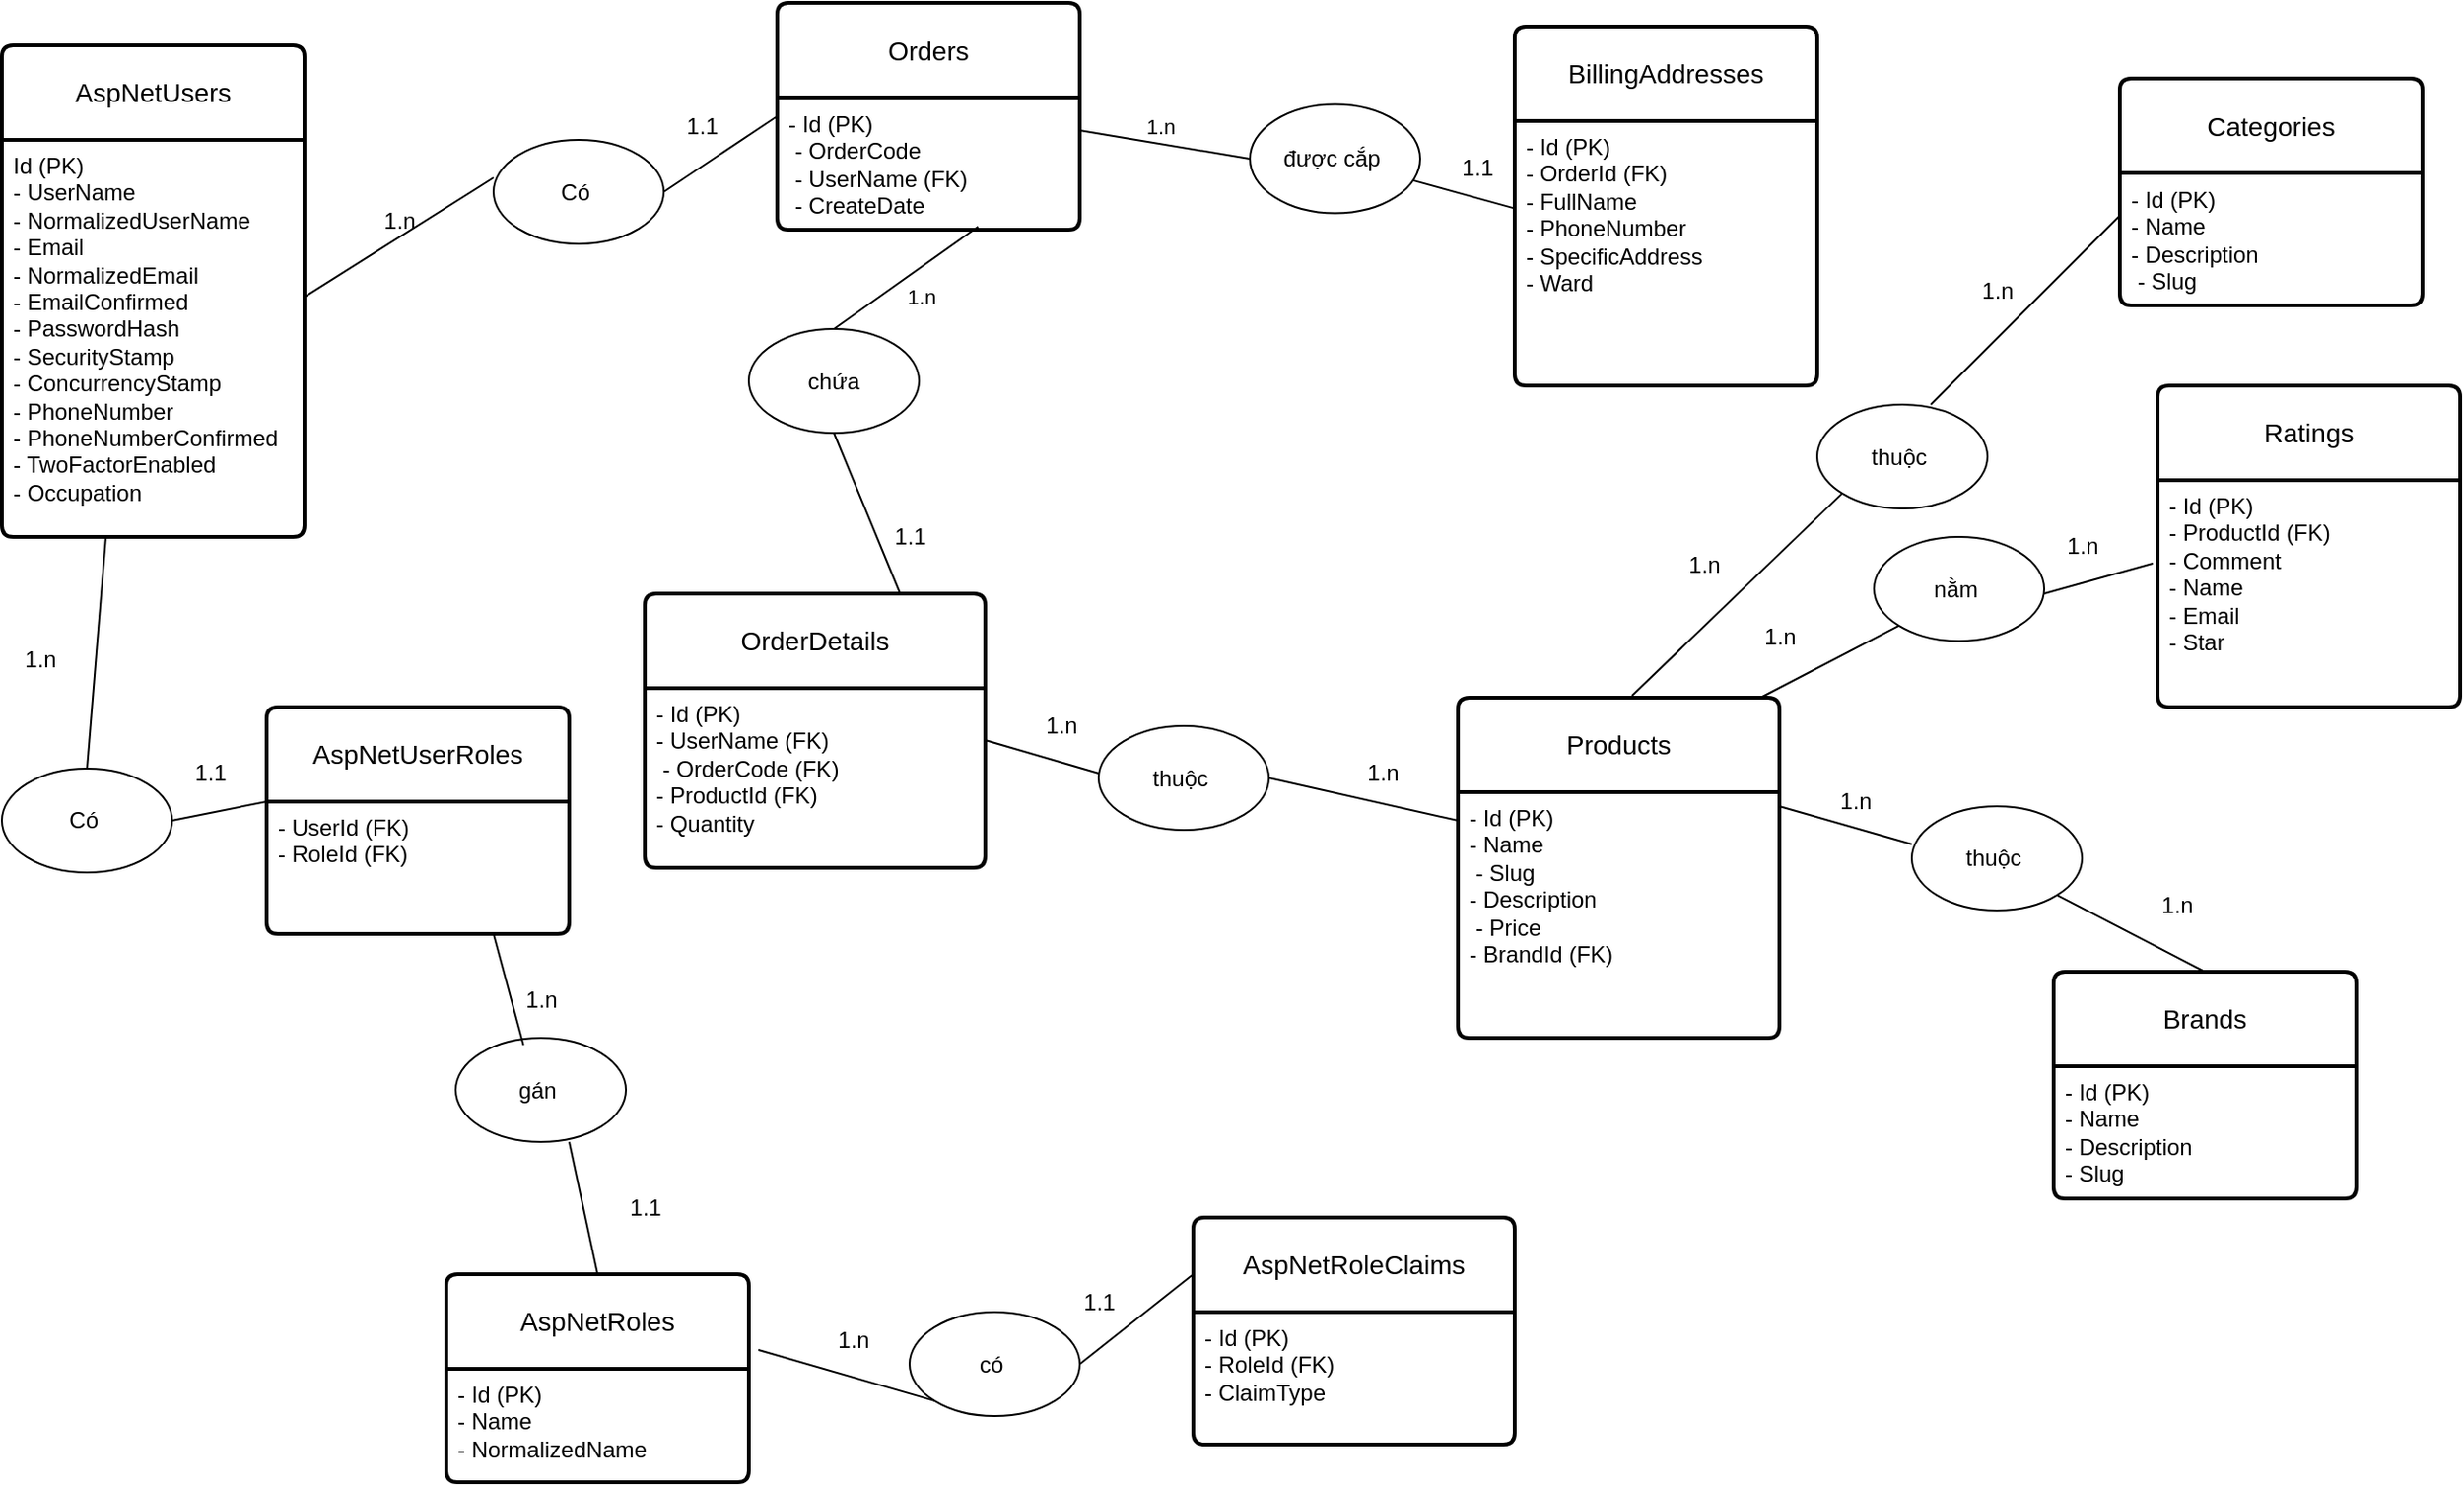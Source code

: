 <mxfile version="25.0.2">
  <diagram name="Page-1" id="NxiofMKtxCgGeW0M90-b">
    <mxGraphModel dx="2074" dy="955" grid="1" gridSize="10" guides="1" tooltips="1" connect="1" arrows="1" fold="1" page="1" pageScale="1" pageWidth="850" pageHeight="1100" math="0" shadow="0">
      <root>
        <mxCell id="0" />
        <mxCell id="1" parent="0" />
        <mxCell id="qM2UFcGIEqIkn45EtHa8-1" value="AspNetUsers" style="swimlane;childLayout=stackLayout;horizontal=1;startSize=50;horizontalStack=0;rounded=1;fontSize=14;fontStyle=0;strokeWidth=2;resizeParent=0;resizeLast=1;shadow=0;dashed=0;align=center;arcSize=4;whiteSpace=wrap;html=1;" parent="1" vertex="1">
          <mxGeometry x="30" y="30" width="160" height="260" as="geometry" />
        </mxCell>
        <mxCell id="qM2UFcGIEqIkn45EtHa8-2" value="Id (PK)&lt;br/&gt;- UserName&lt;br/&gt;- NormalizedUserName&lt;br/&gt;- Email&lt;br/&gt;- NormalizedEmail&lt;br/&gt;- EmailConfirmed&lt;br/&gt;- PasswordHash&lt;br/&gt;- SecurityStamp&lt;br/&gt;- ConcurrencyStamp&lt;br/&gt;- PhoneNumber&lt;br/&gt;- PhoneNumberConfirmed&lt;br/&gt;- TwoFactorEnabled&lt;br/&gt;- Occupation" style="align=left;strokeColor=none;fillColor=none;spacingLeft=4;fontSize=12;verticalAlign=top;resizable=0;rotatable=0;part=1;html=1;" parent="qM2UFcGIEqIkn45EtHa8-1" vertex="1">
          <mxGeometry y="50" width="160" height="210" as="geometry" />
        </mxCell>
        <mxCell id="qM2UFcGIEqIkn45EtHa8-5" style="edgeStyle=orthogonalEdgeStyle;rounded=0;orthogonalLoop=1;jettySize=auto;html=1;exitX=0.5;exitY=1;exitDx=0;exitDy=0;" parent="qM2UFcGIEqIkn45EtHa8-1" source="qM2UFcGIEqIkn45EtHa8-2" target="qM2UFcGIEqIkn45EtHa8-2" edge="1">
          <mxGeometry relative="1" as="geometry" />
        </mxCell>
        <mxCell id="qM2UFcGIEqIkn45EtHa8-7" value="AspNetUserRoles" style="swimlane;childLayout=stackLayout;horizontal=1;startSize=50;horizontalStack=0;rounded=1;fontSize=14;fontStyle=0;strokeWidth=2;resizeParent=0;resizeLast=1;shadow=0;dashed=0;align=center;arcSize=4;whiteSpace=wrap;html=1;" parent="1" vertex="1">
          <mxGeometry x="170" y="380" width="160" height="120" as="geometry" />
        </mxCell>
        <mxCell id="qM2UFcGIEqIkn45EtHa8-8" value="- UserId (FK)&amp;nbsp;&lt;div&gt;&lt;span style=&quot;background-color: initial;&quot;&gt;- RoleId (FK)&amp;nbsp;&lt;/span&gt;&lt;/div&gt;" style="align=left;strokeColor=none;fillColor=none;spacingLeft=4;fontSize=12;verticalAlign=top;resizable=0;rotatable=0;part=1;html=1;" parent="qM2UFcGIEqIkn45EtHa8-7" vertex="1">
          <mxGeometry y="50" width="160" height="70" as="geometry" />
        </mxCell>
        <mxCell id="qM2UFcGIEqIkn45EtHa8-14" value="AspNetRoleClaims" style="swimlane;childLayout=stackLayout;horizontal=1;startSize=50;horizontalStack=0;rounded=1;fontSize=14;fontStyle=0;strokeWidth=2;resizeParent=0;resizeLast=1;shadow=0;dashed=0;align=center;arcSize=4;whiteSpace=wrap;html=1;" parent="1" vertex="1">
          <mxGeometry x="660" y="650" width="170" height="120" as="geometry" />
        </mxCell>
        <mxCell id="qM2UFcGIEqIkn45EtHa8-15" value="- Id (PK)&amp;nbsp;&lt;div&gt;- RoleId (FK)&lt;/div&gt;&lt;div&gt;- ClaimType&lt;/div&gt;" style="align=left;strokeColor=none;fillColor=none;spacingLeft=4;fontSize=12;verticalAlign=top;resizable=0;rotatable=0;part=1;html=1;" parent="qM2UFcGIEqIkn45EtHa8-14" vertex="1">
          <mxGeometry y="50" width="170" height="70" as="geometry" />
        </mxCell>
        <mxCell id="qM2UFcGIEqIkn45EtHa8-17" value="Orders" style="swimlane;childLayout=stackLayout;horizontal=1;startSize=50;horizontalStack=0;rounded=1;fontSize=14;fontStyle=0;strokeWidth=2;resizeParent=0;resizeLast=1;shadow=0;dashed=0;align=center;arcSize=4;whiteSpace=wrap;html=1;" parent="1" vertex="1">
          <mxGeometry x="440" y="7.5" width="160" height="120" as="geometry" />
        </mxCell>
        <mxCell id="qM2UFcGIEqIkn45EtHa8-18" value="- Id (PK)&lt;div&gt;&amp;nbsp;- OrderCode&lt;/div&gt;&lt;div&gt;&amp;nbsp;- UserName (FK)&amp;nbsp;&lt;/div&gt;&lt;div&gt;&amp;nbsp;- CreateDate&lt;/div&gt;" style="align=left;strokeColor=none;fillColor=none;spacingLeft=4;fontSize=12;verticalAlign=top;resizable=0;rotatable=0;part=1;html=1;" parent="qM2UFcGIEqIkn45EtHa8-17" vertex="1">
          <mxGeometry y="50" width="160" height="70" as="geometry" />
        </mxCell>
        <mxCell id="qM2UFcGIEqIkn45EtHa8-22" value="OrderDetails" style="swimlane;childLayout=stackLayout;horizontal=1;startSize=50;horizontalStack=0;rounded=1;fontSize=14;fontStyle=0;strokeWidth=2;resizeParent=0;resizeLast=1;shadow=0;dashed=0;align=center;arcSize=4;whiteSpace=wrap;html=1;" parent="1" vertex="1">
          <mxGeometry x="370" y="320" width="180" height="145" as="geometry">
            <mxRectangle x="370" y="320" width="120" height="50" as="alternateBounds" />
          </mxGeometry>
        </mxCell>
        <mxCell id="qM2UFcGIEqIkn45EtHa8-23" value="- Id (PK)&amp;nbsp;&lt;div&gt;- UserName (FK)&amp;nbsp;&lt;/div&gt;&lt;div&gt;&amp;nbsp;- OrderCode (FK)&amp;nbsp;&amp;nbsp;&lt;/div&gt;&lt;div&gt;- ProductId (FK)&amp;nbsp;&amp;nbsp;&lt;/div&gt;&lt;div&gt;- Quantity&lt;/div&gt;" style="align=left;strokeColor=none;fillColor=none;spacingLeft=4;fontSize=12;verticalAlign=top;resizable=0;rotatable=0;part=1;html=1;" parent="qM2UFcGIEqIkn45EtHa8-22" vertex="1">
          <mxGeometry y="50" width="180" height="95" as="geometry" />
        </mxCell>
        <mxCell id="qM2UFcGIEqIkn45EtHa8-26" value="Products" style="swimlane;childLayout=stackLayout;horizontal=1;startSize=50;horizontalStack=0;rounded=1;fontSize=14;fontStyle=0;strokeWidth=2;resizeParent=0;resizeLast=1;shadow=0;dashed=0;align=center;arcSize=4;whiteSpace=wrap;html=1;" parent="1" vertex="1">
          <mxGeometry x="800" y="375" width="170" height="180" as="geometry" />
        </mxCell>
        <mxCell id="EXLJmp7a9d1n4NlfWqQb-44" value="" style="endArrow=none;html=1;rounded=0;entryX=0;entryY=1;entryDx=0;entryDy=0;exitX=1;exitY=1;exitDx=0;exitDy=0;" edge="1" parent="qM2UFcGIEqIkn45EtHa8-26" target="EXLJmp7a9d1n4NlfWqQb-15">
          <mxGeometry width="50" height="50" relative="1" as="geometry">
            <mxPoint x="92" y="-1" as="sourcePoint" />
            <mxPoint x="170" y="40" as="targetPoint" />
            <Array as="points" />
          </mxGeometry>
        </mxCell>
        <mxCell id="qM2UFcGIEqIkn45EtHa8-27" value="- Id (PK)&amp;nbsp;&lt;div&gt;- Name&lt;/div&gt;&lt;div&gt;&amp;nbsp;- Slug&amp;nbsp;&lt;/div&gt;&lt;div&gt;- Description&lt;/div&gt;&lt;div&gt;&amp;nbsp;- Price&lt;br&gt;- BrandId (FK)&amp;nbsp;&lt;/div&gt;" style="align=left;strokeColor=none;fillColor=none;spacingLeft=4;fontSize=12;verticalAlign=top;resizable=0;rotatable=0;part=1;html=1;" parent="qM2UFcGIEqIkn45EtHa8-26" vertex="1">
          <mxGeometry y="50" width="170" height="130" as="geometry" />
        </mxCell>
        <mxCell id="qM2UFcGIEqIkn45EtHa8-29" value="Categories" style="swimlane;childLayout=stackLayout;horizontal=1;startSize=50;horizontalStack=0;rounded=1;fontSize=14;fontStyle=0;strokeWidth=2;resizeParent=0;resizeLast=1;shadow=0;dashed=0;align=center;arcSize=4;whiteSpace=wrap;html=1;" parent="1" vertex="1">
          <mxGeometry x="1150" y="47.5" width="160" height="120" as="geometry" />
        </mxCell>
        <mxCell id="qM2UFcGIEqIkn45EtHa8-30" value="- Id (PK)&amp;nbsp;&lt;div&gt;- Name&amp;nbsp;&lt;/div&gt;&lt;div&gt;- Description&lt;/div&gt;&lt;div&gt;&amp;nbsp;- Slug&lt;/div&gt;" style="align=left;strokeColor=none;fillColor=none;spacingLeft=4;fontSize=12;verticalAlign=top;resizable=0;rotatable=0;part=1;html=1;" parent="qM2UFcGIEqIkn45EtHa8-29" vertex="1">
          <mxGeometry y="50" width="160" height="70" as="geometry" />
        </mxCell>
        <mxCell id="qM2UFcGIEqIkn45EtHa8-32" value="Brands" style="swimlane;childLayout=stackLayout;horizontal=1;startSize=50;horizontalStack=0;rounded=1;fontSize=14;fontStyle=0;strokeWidth=2;resizeParent=0;resizeLast=1;shadow=0;dashed=0;align=center;arcSize=4;whiteSpace=wrap;html=1;" parent="1" vertex="1">
          <mxGeometry x="1115" y="520" width="160" height="120" as="geometry" />
        </mxCell>
        <mxCell id="qM2UFcGIEqIkn45EtHa8-33" value="- Id (PK)&lt;br/&gt;- Name&lt;br/&gt;- Description&lt;br/&gt;- Slug" style="align=left;strokeColor=none;fillColor=none;spacingLeft=4;fontSize=12;verticalAlign=top;resizable=0;rotatable=0;part=1;html=1;" parent="qM2UFcGIEqIkn45EtHa8-32" vertex="1">
          <mxGeometry y="50" width="160" height="70" as="geometry" />
        </mxCell>
        <mxCell id="qM2UFcGIEqIkn45EtHa8-34" value="Ratings" style="swimlane;childLayout=stackLayout;horizontal=1;startSize=50;horizontalStack=0;rounded=1;fontSize=14;fontStyle=0;strokeWidth=2;resizeParent=0;resizeLast=1;shadow=0;dashed=0;align=center;arcSize=4;whiteSpace=wrap;html=1;" parent="1" vertex="1">
          <mxGeometry x="1170" y="210" width="160" height="170" as="geometry" />
        </mxCell>
        <mxCell id="qM2UFcGIEqIkn45EtHa8-35" value="- Id (PK)&amp;nbsp;&lt;div&gt;- ProductId (FK)&amp;nbsp;&amp;nbsp;&lt;/div&gt;&lt;div&gt;- Comment&amp;nbsp;&lt;/div&gt;&lt;div&gt;- Name&amp;nbsp;&lt;/div&gt;&lt;div&gt;- Email&amp;nbsp;&lt;/div&gt;&lt;div&gt;- Star&lt;/div&gt;" style="align=left;strokeColor=none;fillColor=none;spacingLeft=4;fontSize=12;verticalAlign=top;resizable=0;rotatable=0;part=1;html=1;" parent="qM2UFcGIEqIkn45EtHa8-34" vertex="1">
          <mxGeometry y="50" width="160" height="120" as="geometry" />
        </mxCell>
        <mxCell id="qM2UFcGIEqIkn45EtHa8-38" value="BillingAddresses" style="swimlane;childLayout=stackLayout;horizontal=1;startSize=50;horizontalStack=0;rounded=1;fontSize=14;fontStyle=0;strokeWidth=2;resizeParent=0;resizeLast=1;shadow=0;dashed=0;align=center;arcSize=4;whiteSpace=wrap;html=1;" parent="1" vertex="1">
          <mxGeometry x="830" y="20" width="160" height="190" as="geometry" />
        </mxCell>
        <mxCell id="qM2UFcGIEqIkn45EtHa8-39" value="- Id (PK)&amp;nbsp;&lt;div&gt;- OrderId (FK)&amp;nbsp;&amp;nbsp;&lt;/div&gt;&lt;div&gt;- FullName&amp;nbsp;&lt;/div&gt;&lt;div&gt;- PhoneNumber&amp;nbsp;&lt;/div&gt;&lt;div&gt;- SpecificAddress&amp;nbsp;&lt;/div&gt;&lt;div&gt;- Ward&lt;/div&gt;" style="align=left;strokeColor=none;fillColor=none;spacingLeft=4;fontSize=12;verticalAlign=top;resizable=0;rotatable=0;part=1;html=1;" parent="qM2UFcGIEqIkn45EtHa8-38" vertex="1">
          <mxGeometry y="50" width="160" height="140" as="geometry" />
        </mxCell>
        <mxCell id="EXLJmp7a9d1n4NlfWqQb-2" value="Có&amp;nbsp;" style="ellipse;whiteSpace=wrap;html=1;" vertex="1" parent="1">
          <mxGeometry x="290" y="80" width="90" height="55" as="geometry" />
        </mxCell>
        <mxCell id="EXLJmp7a9d1n4NlfWqQb-5" value="" style="endArrow=none;html=1;rounded=0;exitX=1.005;exitY=0.393;exitDx=0;exitDy=0;exitPerimeter=0;" edge="1" parent="1" source="qM2UFcGIEqIkn45EtHa8-2">
          <mxGeometry width="50" height="50" relative="1" as="geometry">
            <mxPoint x="210" y="150" as="sourcePoint" />
            <mxPoint x="290" y="100" as="targetPoint" />
          </mxGeometry>
        </mxCell>
        <mxCell id="EXLJmp7a9d1n4NlfWqQb-6" value="" style="endArrow=none;html=1;rounded=0;exitX=0;exitY=0.5;exitDx=0;exitDy=0;entryX=1;entryY=0.5;entryDx=0;entryDy=0;" edge="1" parent="1" source="qM2UFcGIEqIkn45EtHa8-17" target="EXLJmp7a9d1n4NlfWqQb-2">
          <mxGeometry width="50" height="50" relative="1" as="geometry">
            <mxPoint x="201" y="173" as="sourcePoint" />
            <mxPoint x="300" y="110" as="targetPoint" />
            <Array as="points" />
          </mxGeometry>
        </mxCell>
        <mxCell id="EXLJmp7a9d1n4NlfWqQb-8" value="1.n" style="text;html=1;align=center;verticalAlign=middle;resizable=0;points=[];autosize=1;strokeColor=none;fillColor=none;" vertex="1" parent="1">
          <mxGeometry x="220" y="108" width="40" height="30" as="geometry" />
        </mxCell>
        <mxCell id="EXLJmp7a9d1n4NlfWqQb-9" value="thuộc&amp;nbsp;" style="ellipse;whiteSpace=wrap;html=1;" vertex="1" parent="1">
          <mxGeometry x="1040" y="432.5" width="90" height="55" as="geometry" />
        </mxCell>
        <mxCell id="EXLJmp7a9d1n4NlfWqQb-10" value="thuộc&amp;nbsp;" style="ellipse;whiteSpace=wrap;html=1;" vertex="1" parent="1">
          <mxGeometry x="610" y="390" width="90" height="55" as="geometry" />
        </mxCell>
        <mxCell id="EXLJmp7a9d1n4NlfWqQb-11" value="nằm&amp;nbsp;" style="ellipse;whiteSpace=wrap;html=1;" vertex="1" parent="1">
          <mxGeometry x="1020" y="290" width="90" height="55" as="geometry" />
        </mxCell>
        <mxCell id="EXLJmp7a9d1n4NlfWqQb-12" value="được cắp&amp;nbsp;" style="ellipse;whiteSpace=wrap;html=1;" vertex="1" parent="1">
          <mxGeometry x="690" y="61.25" width="90" height="57.5" as="geometry" />
        </mxCell>
        <mxCell id="EXLJmp7a9d1n4NlfWqQb-14" value="chứa" style="ellipse;whiteSpace=wrap;html=1;" vertex="1" parent="1">
          <mxGeometry x="425" y="180" width="90" height="55" as="geometry" />
        </mxCell>
        <mxCell id="EXLJmp7a9d1n4NlfWqQb-15" value="thuộc&amp;nbsp;" style="ellipse;whiteSpace=wrap;html=1;" vertex="1" parent="1">
          <mxGeometry x="990" y="220" width="90" height="55" as="geometry" />
        </mxCell>
        <mxCell id="EXLJmp7a9d1n4NlfWqQb-16" value="gán&amp;nbsp;" style="ellipse;whiteSpace=wrap;html=1;" vertex="1" parent="1">
          <mxGeometry x="270" y="555" width="90" height="55" as="geometry" />
        </mxCell>
        <mxCell id="EXLJmp7a9d1n4NlfWqQb-17" value="Có&amp;nbsp;" style="ellipse;whiteSpace=wrap;html=1;" vertex="1" parent="1">
          <mxGeometry x="30" y="412.5" width="90" height="55" as="geometry" />
        </mxCell>
        <mxCell id="EXLJmp7a9d1n4NlfWqQb-21" value="có&amp;nbsp;" style="ellipse;whiteSpace=wrap;html=1;" vertex="1" parent="1">
          <mxGeometry x="510" y="700" width="90" height="55" as="geometry" />
        </mxCell>
        <mxCell id="EXLJmp7a9d1n4NlfWqQb-23" value="" style="endArrow=none;html=1;rounded=0;exitX=1;exitY=0.25;exitDx=0;exitDy=0;entryX=0;entryY=0.5;entryDx=0;entryDy=0;" edge="1" parent="1" source="qM2UFcGIEqIkn45EtHa8-18" target="EXLJmp7a9d1n4NlfWqQb-12">
          <mxGeometry width="50" height="50" relative="1" as="geometry">
            <mxPoint x="510" y="85" as="sourcePoint" />
            <mxPoint x="390" y="118" as="targetPoint" />
            <Array as="points" />
          </mxGeometry>
        </mxCell>
        <mxCell id="EXLJmp7a9d1n4NlfWqQb-29" value="1.n&amp;nbsp;" style="edgeLabel;html=1;align=center;verticalAlign=middle;resizable=0;points=[];" vertex="1" connectable="0" parent="EXLJmp7a9d1n4NlfWqQb-23">
          <mxGeometry x="-0.274" y="3" relative="1" as="geometry">
            <mxPoint x="11" y="-5" as="offset" />
          </mxGeometry>
        </mxCell>
        <mxCell id="EXLJmp7a9d1n4NlfWqQb-24" value="" style="endArrow=none;html=1;rounded=0;entryX=-0.004;entryY=0.329;entryDx=0;entryDy=0;entryPerimeter=0;" edge="1" parent="1" source="EXLJmp7a9d1n4NlfWqQb-12" target="qM2UFcGIEqIkn45EtHa8-39">
          <mxGeometry width="50" height="50" relative="1" as="geometry">
            <mxPoint x="830" y="99.5" as="sourcePoint" />
            <mxPoint x="910" y="115.5" as="targetPoint" />
            <Array as="points" />
          </mxGeometry>
        </mxCell>
        <mxCell id="EXLJmp7a9d1n4NlfWqQb-25" value="" style="endArrow=none;html=1;rounded=0;entryX=0.5;entryY=0;entryDx=0;entryDy=0;exitX=0.664;exitY=0.977;exitDx=0;exitDy=0;exitPerimeter=0;" edge="1" parent="1" source="qM2UFcGIEqIkn45EtHa8-18" target="EXLJmp7a9d1n4NlfWqQb-14">
          <mxGeometry width="50" height="50" relative="1" as="geometry">
            <mxPoint x="580" y="138" as="sourcePoint" />
            <mxPoint x="580" y="240" as="targetPoint" />
            <Array as="points" />
          </mxGeometry>
        </mxCell>
        <mxCell id="EXLJmp7a9d1n4NlfWqQb-33" value="1.n" style="edgeLabel;html=1;align=center;verticalAlign=middle;resizable=0;points=[];" vertex="1" connectable="0" parent="EXLJmp7a9d1n4NlfWqQb-25">
          <mxGeometry x="-0.043" y="4" relative="1" as="geometry">
            <mxPoint x="3" y="8" as="offset" />
          </mxGeometry>
        </mxCell>
        <mxCell id="EXLJmp7a9d1n4NlfWqQb-28" value="" style="endArrow=none;html=1;rounded=0;exitX=0.5;exitY=1;exitDx=0;exitDy=0;entryX=0.75;entryY=0;entryDx=0;entryDy=0;" edge="1" parent="1" source="EXLJmp7a9d1n4NlfWqQb-14" target="qM2UFcGIEqIkn45EtHa8-22">
          <mxGeometry width="50" height="50" relative="1" as="geometry">
            <mxPoint x="582.5" y="305" as="sourcePoint" />
            <mxPoint x="587.5" y="417" as="targetPoint" />
            <Array as="points" />
          </mxGeometry>
        </mxCell>
        <mxCell id="EXLJmp7a9d1n4NlfWqQb-34" value="" style="endArrow=none;html=1;rounded=0;entryX=0;entryY=0.5;entryDx=0;entryDy=0;" edge="1" parent="1">
          <mxGeometry width="50" height="50" relative="1" as="geometry">
            <mxPoint x="550" y="397.5" as="sourcePoint" />
            <mxPoint x="610.0" y="415" as="targetPoint" />
            <Array as="points" />
          </mxGeometry>
        </mxCell>
        <mxCell id="EXLJmp7a9d1n4NlfWqQb-35" value="" style="endArrow=none;html=1;rounded=0;exitX=1;exitY=0.5;exitDx=0;exitDy=0;" edge="1" parent="1" source="EXLJmp7a9d1n4NlfWqQb-10">
          <mxGeometry width="50" height="50" relative="1" as="geometry">
            <mxPoint x="790" y="427" as="sourcePoint" />
            <mxPoint x="800" y="440" as="targetPoint" />
            <Array as="points" />
          </mxGeometry>
        </mxCell>
        <mxCell id="EXLJmp7a9d1n4NlfWqQb-36" value="1.n" style="text;html=1;align=center;verticalAlign=middle;resizable=0;points=[];autosize=1;strokeColor=none;fillColor=none;" vertex="1" parent="1">
          <mxGeometry x="740" y="400" width="40" height="30" as="geometry" />
        </mxCell>
        <mxCell id="EXLJmp7a9d1n4NlfWqQb-37" value="" style="endArrow=none;html=1;rounded=0;" edge="1" parent="1">
          <mxGeometry width="50" height="50" relative="1" as="geometry">
            <mxPoint x="970" y="432.5" as="sourcePoint" />
            <mxPoint x="1040" y="452.5" as="targetPoint" />
            <Array as="points" />
          </mxGeometry>
        </mxCell>
        <mxCell id="EXLJmp7a9d1n4NlfWqQb-38" value="" style="endArrow=none;html=1;rounded=0;entryX=0.5;entryY=0;entryDx=0;entryDy=0;exitX=1;exitY=1;exitDx=0;exitDy=0;" edge="1" parent="1" source="EXLJmp7a9d1n4NlfWqQb-9" target="qM2UFcGIEqIkn45EtHa8-32">
          <mxGeometry width="50" height="50" relative="1" as="geometry">
            <mxPoint x="1130" y="480" as="sourcePoint" />
            <mxPoint x="1180" y="487.5" as="targetPoint" />
            <Array as="points" />
          </mxGeometry>
        </mxCell>
        <mxCell id="EXLJmp7a9d1n4NlfWqQb-39" value="1.n" style="text;html=1;align=center;verticalAlign=middle;resizable=0;points=[];autosize=1;strokeColor=none;fillColor=none;" vertex="1" parent="1">
          <mxGeometry x="990" y="415" width="40" height="30" as="geometry" />
        </mxCell>
        <mxCell id="EXLJmp7a9d1n4NlfWqQb-41" value="" style="endArrow=none;html=1;rounded=0;entryX=0;entryY=1;entryDx=0;entryDy=0;" edge="1" parent="1" target="EXLJmp7a9d1n4NlfWqQb-11">
          <mxGeometry width="50" height="50" relative="1" as="geometry">
            <mxPoint x="960" y="375" as="sourcePoint" />
            <mxPoint x="1030" y="395" as="targetPoint" />
            <Array as="points" />
          </mxGeometry>
        </mxCell>
        <mxCell id="EXLJmp7a9d1n4NlfWqQb-42" value="" style="endArrow=none;html=1;rounded=0;entryX=-0.016;entryY=0.367;entryDx=0;entryDy=0;entryPerimeter=0;" edge="1" parent="1" target="qM2UFcGIEqIkn45EtHa8-35">
          <mxGeometry width="50" height="50" relative="1" as="geometry">
            <mxPoint x="1110" y="320" as="sourcePoint" />
            <mxPoint x="1180" y="340" as="targetPoint" />
            <Array as="points" />
          </mxGeometry>
        </mxCell>
        <mxCell id="EXLJmp7a9d1n4NlfWqQb-43" value="1.n" style="text;html=1;align=center;verticalAlign=middle;resizable=0;points=[];autosize=1;strokeColor=none;fillColor=none;" vertex="1" parent="1">
          <mxGeometry x="950" y="328" width="40" height="30" as="geometry" />
        </mxCell>
        <mxCell id="EXLJmp7a9d1n4NlfWqQb-45" value="" style="endArrow=none;html=1;rounded=0;exitX=1;exitY=1;exitDx=0;exitDy=0;" edge="1" parent="1">
          <mxGeometry width="50" height="50" relative="1" as="geometry">
            <mxPoint x="1050" y="220" as="sourcePoint" />
            <mxPoint x="1150" y="120" as="targetPoint" />
            <Array as="points" />
          </mxGeometry>
        </mxCell>
        <mxCell id="EXLJmp7a9d1n4NlfWqQb-46" value="1.n" style="text;html=1;align=center;verticalAlign=middle;resizable=0;points=[];autosize=1;strokeColor=none;fillColor=none;" vertex="1" parent="1">
          <mxGeometry x="910" y="290" width="40" height="30" as="geometry" />
        </mxCell>
        <mxCell id="EXLJmp7a9d1n4NlfWqQb-47" value="" style="endArrow=none;html=1;rounded=0;exitX=0.5;exitY=1;exitDx=0;exitDy=0;entryX=0.5;entryY=0;entryDx=0;entryDy=0;" edge="1" parent="1" target="EXLJmp7a9d1n4NlfWqQb-17">
          <mxGeometry width="50" height="50" relative="1" as="geometry">
            <mxPoint x="85" y="290" as="sourcePoint" />
            <mxPoint x="87" y="400" as="targetPoint" />
            <Array as="points" />
          </mxGeometry>
        </mxCell>
        <mxCell id="EXLJmp7a9d1n4NlfWqQb-48" value="" style="endArrow=none;html=1;rounded=0;exitX=0.5;exitY=1;exitDx=0;exitDy=0;entryX=0;entryY=0;entryDx=0;entryDy=0;" edge="1" parent="1" target="qM2UFcGIEqIkn45EtHa8-8">
          <mxGeometry width="50" height="50" relative="1" as="geometry">
            <mxPoint x="120" y="440" as="sourcePoint" />
            <mxPoint x="110" y="563" as="targetPoint" />
            <Array as="points" />
          </mxGeometry>
        </mxCell>
        <mxCell id="EXLJmp7a9d1n4NlfWqQb-49" value="1.n" style="text;html=1;align=center;verticalAlign=middle;resizable=0;points=[];autosize=1;strokeColor=none;fillColor=none;" vertex="1" parent="1">
          <mxGeometry x="30" y="340" width="40" height="30" as="geometry" />
        </mxCell>
        <mxCell id="EXLJmp7a9d1n4NlfWqQb-50" value="" style="endArrow=none;html=1;rounded=0;exitX=0.75;exitY=1;exitDx=0;exitDy=0;entryX=0.398;entryY=0.069;entryDx=0;entryDy=0;entryPerimeter=0;" edge="1" parent="1" source="qM2UFcGIEqIkn45EtHa8-8" target="EXLJmp7a9d1n4NlfWqQb-16">
          <mxGeometry width="50" height="50" relative="1" as="geometry">
            <mxPoint x="130" y="450" as="sourcePoint" />
            <mxPoint x="300" y="550" as="targetPoint" />
            <Array as="points" />
          </mxGeometry>
        </mxCell>
        <mxCell id="EXLJmp7a9d1n4NlfWqQb-51" value="" style="endArrow=none;html=1;rounded=0;exitX=0.5;exitY=0;exitDx=0;exitDy=0;" edge="1" parent="1" source="qM2UFcGIEqIkn45EtHa8-9">
          <mxGeometry width="50" height="50" relative="1" as="geometry">
            <mxPoint x="300" y="510" as="sourcePoint" />
            <mxPoint x="330" y="610" as="targetPoint" />
            <Array as="points" />
          </mxGeometry>
        </mxCell>
        <mxCell id="EXLJmp7a9d1n4NlfWqQb-52" value="1.n" style="text;html=1;align=center;verticalAlign=middle;resizable=0;points=[];autosize=1;strokeColor=none;fillColor=none;" vertex="1" parent="1">
          <mxGeometry x="295" y="520" width="40" height="30" as="geometry" />
        </mxCell>
        <mxCell id="EXLJmp7a9d1n4NlfWqQb-54" value="" style="endArrow=none;html=1;rounded=0;exitX=0;exitY=1;exitDx=0;exitDy=0;" edge="1" parent="1" source="EXLJmp7a9d1n4NlfWqQb-21">
          <mxGeometry width="50" height="50" relative="1" as="geometry">
            <mxPoint x="450" y="780" as="sourcePoint" />
            <mxPoint x="430" y="720" as="targetPoint" />
            <Array as="points" />
          </mxGeometry>
        </mxCell>
        <mxCell id="EXLJmp7a9d1n4NlfWqQb-55" value="" style="endArrow=none;html=1;rounded=0;exitX=0;exitY=0.25;exitDx=0;exitDy=0;entryX=1;entryY=0.5;entryDx=0;entryDy=0;" edge="1" parent="1" source="qM2UFcGIEqIkn45EtHa8-14" target="EXLJmp7a9d1n4NlfWqQb-21">
          <mxGeometry width="50" height="50" relative="1" as="geometry">
            <mxPoint x="370" y="690" as="sourcePoint" />
            <mxPoint x="350" y="630" as="targetPoint" />
            <Array as="points" />
          </mxGeometry>
        </mxCell>
        <mxCell id="EXLJmp7a9d1n4NlfWqQb-56" value="" style="endArrow=none;html=1;rounded=0;exitX=0.5;exitY=0;exitDx=0;exitDy=0;" edge="1" parent="1" target="qM2UFcGIEqIkn45EtHa8-9">
          <mxGeometry width="50" height="50" relative="1" as="geometry">
            <mxPoint x="370" y="690" as="sourcePoint" />
            <mxPoint x="350" y="630" as="targetPoint" />
            <Array as="points" />
          </mxGeometry>
        </mxCell>
        <mxCell id="qM2UFcGIEqIkn45EtHa8-9" value="AspNetRoles" style="swimlane;childLayout=stackLayout;horizontal=1;startSize=50;horizontalStack=0;rounded=1;fontSize=14;fontStyle=0;strokeWidth=2;resizeParent=0;resizeLast=1;shadow=0;dashed=0;align=center;arcSize=4;whiteSpace=wrap;html=1;" parent="1" vertex="1">
          <mxGeometry x="265" y="680" width="160" height="110" as="geometry" />
        </mxCell>
        <mxCell id="qM2UFcGIEqIkn45EtHa8-10" value="- Id (PK)&lt;div&gt;- Name&lt;div&gt;-&amp;nbsp;&lt;span style=&quot;background-color: initial;&quot;&gt;NormalizedName&lt;/span&gt;&lt;/div&gt;&lt;/div&gt;" style="align=left;strokeColor=none;fillColor=none;spacingLeft=4;fontSize=12;verticalAlign=top;resizable=0;rotatable=0;part=1;html=1;" parent="qM2UFcGIEqIkn45EtHa8-9" vertex="1">
          <mxGeometry y="50" width="160" height="60" as="geometry" />
        </mxCell>
        <mxCell id="EXLJmp7a9d1n4NlfWqQb-57" value="1.n" style="text;html=1;align=center;verticalAlign=middle;resizable=0;points=[];autosize=1;strokeColor=none;fillColor=none;" vertex="1" parent="1">
          <mxGeometry x="460" y="700" width="40" height="30" as="geometry" />
        </mxCell>
        <mxCell id="EXLJmp7a9d1n4NlfWqQb-59" value="1.1" style="text;html=1;align=center;verticalAlign=middle;resizable=0;points=[];autosize=1;strokeColor=none;fillColor=none;" vertex="1" parent="1">
          <mxGeometry x="380" y="58" width="40" height="30" as="geometry" />
        </mxCell>
        <mxCell id="EXLJmp7a9d1n4NlfWqQb-60" value="1.1" style="text;html=1;align=center;verticalAlign=middle;resizable=0;points=[];autosize=1;strokeColor=none;fillColor=none;" vertex="1" parent="1">
          <mxGeometry x="790" y="80" width="40" height="30" as="geometry" />
        </mxCell>
        <mxCell id="EXLJmp7a9d1n4NlfWqQb-61" value="1.1" style="text;html=1;align=center;verticalAlign=middle;resizable=0;points=[];autosize=1;strokeColor=none;fillColor=none;" vertex="1" parent="1">
          <mxGeometry x="490" y="275" width="40" height="30" as="geometry" />
        </mxCell>
        <mxCell id="EXLJmp7a9d1n4NlfWqQb-62" value="1.n" style="text;html=1;align=center;verticalAlign=middle;resizable=0;points=[];autosize=1;strokeColor=none;fillColor=none;" vertex="1" parent="1">
          <mxGeometry x="570" y="375" width="40" height="30" as="geometry" />
        </mxCell>
        <mxCell id="EXLJmp7a9d1n4NlfWqQb-65" value="1.1" style="text;html=1;align=center;verticalAlign=middle;resizable=0;points=[];autosize=1;strokeColor=none;fillColor=none;" vertex="1" parent="1">
          <mxGeometry x="120" y="400" width="40" height="30" as="geometry" />
        </mxCell>
        <mxCell id="EXLJmp7a9d1n4NlfWqQb-67" value="1.1" style="text;html=1;align=center;verticalAlign=middle;resizable=0;points=[];autosize=1;strokeColor=none;fillColor=none;" vertex="1" parent="1">
          <mxGeometry x="590" y="680" width="40" height="30" as="geometry" />
        </mxCell>
        <mxCell id="EXLJmp7a9d1n4NlfWqQb-68" value="1.1" style="text;html=1;align=center;verticalAlign=middle;resizable=0;points=[];autosize=1;strokeColor=none;fillColor=none;" vertex="1" parent="1">
          <mxGeometry x="350" y="630" width="40" height="30" as="geometry" />
        </mxCell>
        <mxCell id="EXLJmp7a9d1n4NlfWqQb-69" value="1.n" style="text;html=1;align=center;verticalAlign=middle;resizable=0;points=[];autosize=1;strokeColor=none;fillColor=none;" vertex="1" parent="1">
          <mxGeometry x="1065" y="145" width="40" height="30" as="geometry" />
        </mxCell>
        <mxCell id="EXLJmp7a9d1n4NlfWqQb-70" value="1.n" style="text;html=1;align=center;verticalAlign=middle;resizable=0;points=[];autosize=1;strokeColor=none;fillColor=none;" vertex="1" parent="1">
          <mxGeometry x="1160" y="470" width="40" height="30" as="geometry" />
        </mxCell>
        <mxCell id="EXLJmp7a9d1n4NlfWqQb-71" value="1.n" style="text;html=1;align=center;verticalAlign=middle;resizable=0;points=[];autosize=1;strokeColor=none;fillColor=none;" vertex="1" parent="1">
          <mxGeometry x="1110" y="280" width="40" height="30" as="geometry" />
        </mxCell>
      </root>
    </mxGraphModel>
  </diagram>
</mxfile>
